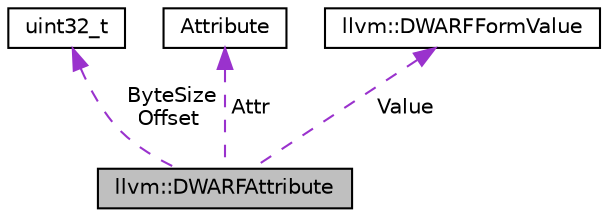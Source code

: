 digraph "llvm::DWARFAttribute"
{
 // LATEX_PDF_SIZE
  bgcolor="transparent";
  edge [fontname="Helvetica",fontsize="10",labelfontname="Helvetica",labelfontsize="10"];
  node [fontname="Helvetica",fontsize="10",shape="box"];
  Node1 [label="llvm::DWARFAttribute",height=0.2,width=0.4,color="black", fillcolor="grey75", style="filled", fontcolor="black",tooltip="Encapsulates a DWARF attribute value and all of the data required to describe the attribute value."];
  Node2 -> Node1 [dir="back",color="darkorchid3",fontsize="10",style="dashed",label=" ByteSize\nOffset" ,fontname="Helvetica"];
  Node2 [label="uint32_t",height=0.2,width=0.4,color="black",URL="$classuint32__t.html",tooltip=" "];
  Node3 -> Node1 [dir="back",color="darkorchid3",fontsize="10",style="dashed",label=" Attr" ,fontname="Helvetica"];
  Node3 [label="Attribute",height=0.2,width=0.4,color="black",tooltip=" "];
  Node4 -> Node1 [dir="back",color="darkorchid3",fontsize="10",style="dashed",label=" Value" ,fontname="Helvetica"];
  Node4 [label="llvm::DWARFFormValue",height=0.2,width=0.4,color="black",URL="$classllvm_1_1DWARFFormValue.html",tooltip=" "];
}
